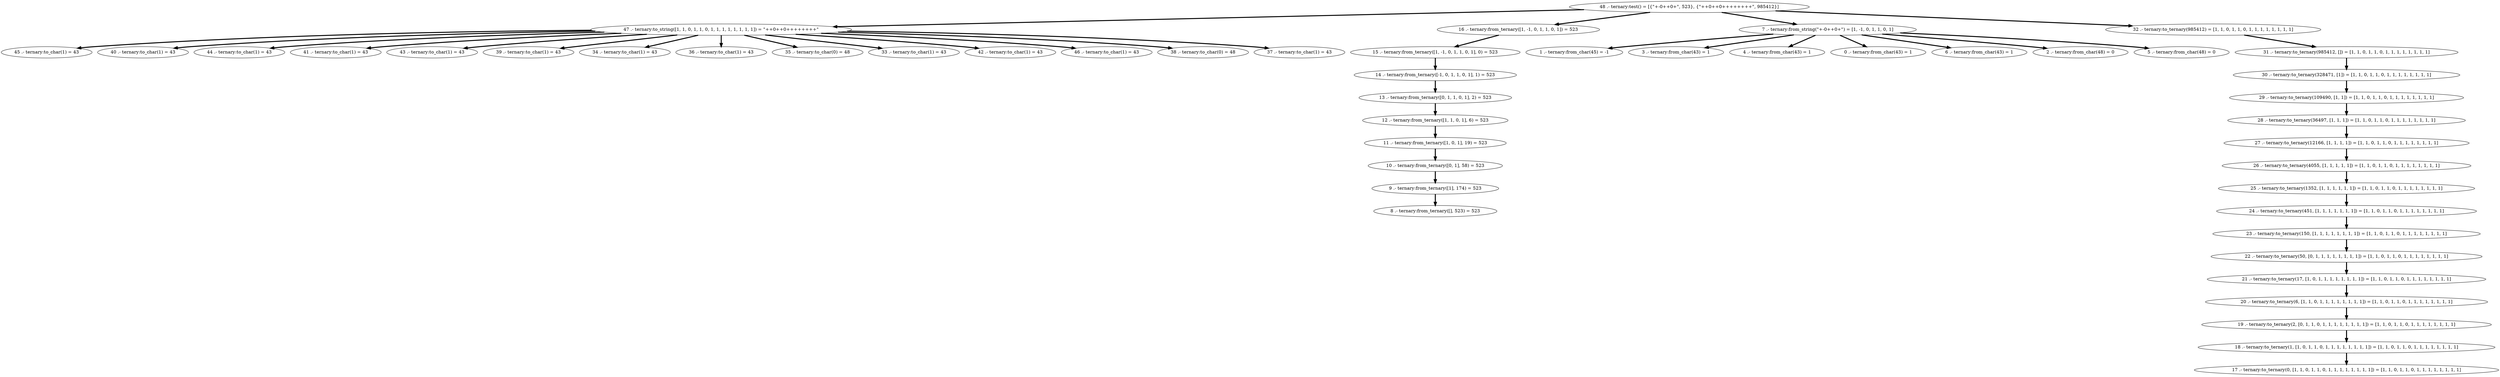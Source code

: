 digraph PDG {
15 [shape=ellipse, label="15 .- ternary:from_ternary([1, -1, 0, 1, 1, 0, 1], 0) = 523"];
25 [shape=ellipse, label="25 .- ternary:to_ternary(1352, [1, 1, 1, 1, 1, 1]) = [1, 1, 0, 1, 1, 0, 1, 1, 1, 1, 1, 1, 1, 1]"];
13 [shape=ellipse, label="13 .- ternary:from_ternary([0, 1, 1, 0, 1], 2) = 523"];
8 [shape=ellipse, label="8 .- ternary:from_ternary([], 523) = 523"];
45 [shape=ellipse, label="45 .- ternary:to_char(1) = 43"];
21 [shape=ellipse, label="21 .- ternary:to_ternary(17, [1, 0, 1, 1, 1, 1, 1, 1, 1, 1]) = [1, 1, 0, 1, 1, 0, 1, 1, 1, 1, 1, 1, 1, 1]"];
47 [shape=ellipse, label="47 .- ternary:to_string([1, 1, 0, 1, 1, 0, 1, 1, 1, 1, 1, 1, 1, 1]) = \"++0++0++++++++\""];
24 [shape=ellipse, label="24 .- ternary:to_ternary(451, [1, 1, 1, 1, 1, 1, 1]) = [1, 1, 0, 1, 1, 0, 1, 1, 1, 1, 1, 1, 1, 1]"];
40 [shape=ellipse, label="40 .- ternary:to_char(1) = 43"];
11 [shape=ellipse, label="11 .- ternary:from_ternary([1, 0, 1], 19) = 523"];
26 [shape=ellipse, label="26 .- ternary:to_ternary(4055, [1, 1, 1, 1, 1]) = [1, 1, 0, 1, 1, 0, 1, 1, 1, 1, 1, 1, 1, 1]"];
20 [shape=ellipse, label="20 .- ternary:to_ternary(6, [1, 1, 0, 1, 1, 1, 1, 1, 1, 1, 1]) = [1, 1, 0, 1, 1, 0, 1, 1, 1, 1, 1, 1, 1, 1]"];
44 [shape=ellipse, label="44 .- ternary:to_char(1) = 43"];
1 [shape=ellipse, label="1 .- ternary:from_char(45) = -1"];
41 [shape=ellipse, label="41 .- ternary:to_char(1) = 43"];
43 [shape=ellipse, label="43 .- ternary:to_char(1) = 43"];
14 [shape=ellipse, label="14 .- ternary:from_ternary([-1, 0, 1, 1, 0, 1], 1) = 523"];
28 [shape=ellipse, label="28 .- ternary:to_ternary(36497, [1, 1, 1]) = [1, 1, 0, 1, 1, 0, 1, 1, 1, 1, 1, 1, 1, 1]"];
23 [shape=ellipse, label="23 .- ternary:to_ternary(150, [1, 1, 1, 1, 1, 1, 1, 1]) = [1, 1, 0, 1, 1, 0, 1, 1, 1, 1, 1, 1, 1, 1]"];
16 [shape=ellipse, label="16 .- ternary:from_ternary([1, -1, 0, 1, 1, 0, 1]) = 523"];
12 [shape=ellipse, label="12 .- ternary:from_ternary([1, 1, 0, 1], 6) = 523"];
39 [shape=ellipse, label="39 .- ternary:to_char(1) = 43"];
34 [shape=ellipse, label="34 .- ternary:to_char(1) = 43"];
36 [shape=ellipse, label="36 .- ternary:to_char(1) = 43"];
7 [shape=ellipse, label="7 .- ternary:from_string(\"+-0++0+\") = [1, -1, 0, 1, 1, 0, 1]"];
32 [shape=ellipse, label="32 .- ternary:to_ternary(985412) = [1, 1, 0, 1, 1, 0, 1, 1, 1, 1, 1, 1, 1, 1]"];
35 [shape=ellipse, label="35 .- ternary:to_char(0) = 48"];
3 [shape=ellipse, label="3 .- ternary:from_char(43) = 1"];
33 [shape=ellipse, label="33 .- ternary:to_char(1) = 43"];
42 [shape=ellipse, label="42 .- ternary:to_char(1) = 43"];
10 [shape=ellipse, label="10 .- ternary:from_ternary([0, 1], 58) = 523"];
9 [shape=ellipse, label="9 .- ternary:from_ternary([1], 174) = 523"];
19 [shape=ellipse, label="19 .- ternary:to_ternary(2, [0, 1, 1, 0, 1, 1, 1, 1, 1, 1, 1, 1]) = [1, 1, 0, 1, 1, 0, 1, 1, 1, 1, 1, 1, 1, 1]"];
18 [shape=ellipse, label="18 .- ternary:to_ternary(1, [1, 0, 1, 1, 0, 1, 1, 1, 1, 1, 1, 1, 1]) = [1, 1, 0, 1, 1, 0, 1, 1, 1, 1, 1, 1, 1, 1]"];
29 [shape=ellipse, label="29 .- ternary:to_ternary(109490, [1, 1]) = [1, 1, 0, 1, 1, 0, 1, 1, 1, 1, 1, 1, 1, 1]"];
22 [shape=ellipse, label="22 .- ternary:to_ternary(50, [0, 1, 1, 1, 1, 1, 1, 1, 1]) = [1, 1, 0, 1, 1, 0, 1, 1, 1, 1, 1, 1, 1, 1]"];
27 [shape=ellipse, label="27 .- ternary:to_ternary(12166, [1, 1, 1, 1]) = [1, 1, 0, 1, 1, 0, 1, 1, 1, 1, 1, 1, 1, 1]"];
46 [shape=ellipse, label="46 .- ternary:to_char(1) = 43"];
38 [shape=ellipse, label="38 .- ternary:to_char(0) = 48"];
4 [shape=ellipse, label="4 .- ternary:from_char(43) = 1"];
48 [shape=ellipse, label="48 .- ternary:test() = [{\"+-0++0+\", 523}, {\"++0++0++++++++\", 985412}]"];
17 [shape=ellipse, label="17 .- ternary:to_ternary(0, [1, 1, 0, 1, 1, 0, 1, 1, 1, 1, 1, 1, 1, 1]) = [1, 1, 0, 1, 1, 0, 1, 1, 1, 1, 1, 1, 1, 1]"];
0 [shape=ellipse, label="0 .- ternary:from_char(43) = 1"];
37 [shape=ellipse, label="37 .- ternary:to_char(1) = 43"];
6 [shape=ellipse, label="6 .- ternary:from_char(43) = 1"];
2 [shape=ellipse, label="2 .- ternary:from_char(48) = 0"];
5 [shape=ellipse, label="5 .- ternary:from_char(48) = 0"];
31 [shape=ellipse, label="31 .- ternary:to_ternary(985412, []) = [1, 1, 0, 1, 1, 0, 1, 1, 1, 1, 1, 1, 1, 1]"];
30 [shape=ellipse, label="30 .- ternary:to_ternary(328471, [1]) = [1, 1, 0, 1, 1, 0, 1, 1, 1, 1, 1, 1, 1, 1]"];
15 -> 14 [color=black, penwidth=3];
25 -> 24 [color=black, penwidth=3];
13 -> 12 [color=black, penwidth=3];
21 -> 20 [color=black, penwidth=3];
47 -> 46 [color=black, penwidth=3];
47 -> 45 [color=black, penwidth=3];
47 -> 44 [color=black, penwidth=3];
47 -> 43 [color=black, penwidth=3];
47 -> 42 [color=black, penwidth=3];
47 -> 41 [color=black, penwidth=3];
47 -> 40 [color=black, penwidth=3];
47 -> 39 [color=black, penwidth=3];
47 -> 38 [color=black, penwidth=3];
47 -> 37 [color=black, penwidth=3];
47 -> 36 [color=black, penwidth=3];
47 -> 35 [color=black, penwidth=3];
47 -> 34 [color=black, penwidth=3];
47 -> 33 [color=black, penwidth=3];
24 -> 23 [color=black, penwidth=3];
11 -> 10 [color=black, penwidth=3];
26 -> 25 [color=black, penwidth=3];
20 -> 19 [color=black, penwidth=3];
14 -> 13 [color=black, penwidth=3];
28 -> 27 [color=black, penwidth=3];
23 -> 22 [color=black, penwidth=3];
16 -> 15 [color=black, penwidth=3];
12 -> 11 [color=black, penwidth=3];
7 -> 6 [color=black, penwidth=3];
7 -> 5 [color=black, penwidth=3];
7 -> 4 [color=black, penwidth=3];
7 -> 3 [color=black, penwidth=3];
7 -> 2 [color=black, penwidth=3];
7 -> 1 [color=black, penwidth=3];
7 -> 0 [color=black, penwidth=3];
32 -> 31 [color=black, penwidth=3];
10 -> 9 [color=black, penwidth=3];
9 -> 8 [color=black, penwidth=3];
19 -> 18 [color=black, penwidth=3];
18 -> 17 [color=black, penwidth=3];
29 -> 28 [color=black, penwidth=3];
22 -> 21 [color=black, penwidth=3];
27 -> 26 [color=black, penwidth=3];
48 -> 47 [color=black, penwidth=3];
48 -> 32 [color=black, penwidth=3];
48 -> 16 [color=black, penwidth=3];
48 -> 7 [color=black, penwidth=3];
31 -> 30 [color=black, penwidth=3];
30 -> 29 [color=black, penwidth=3];
}